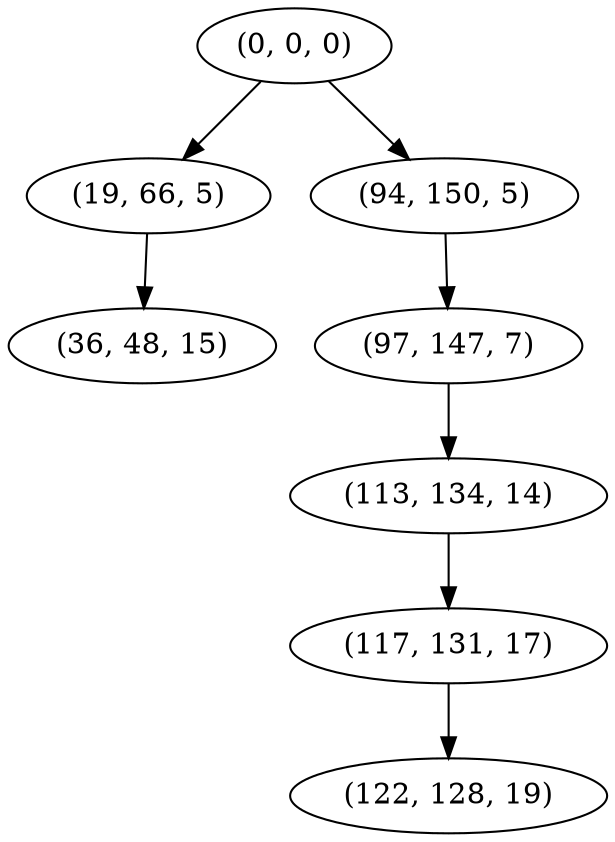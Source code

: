digraph tree {
    "(0, 0, 0)";
    "(19, 66, 5)";
    "(36, 48, 15)";
    "(94, 150, 5)";
    "(97, 147, 7)";
    "(113, 134, 14)";
    "(117, 131, 17)";
    "(122, 128, 19)";
    "(0, 0, 0)" -> "(19, 66, 5)";
    "(0, 0, 0)" -> "(94, 150, 5)";
    "(19, 66, 5)" -> "(36, 48, 15)";
    "(94, 150, 5)" -> "(97, 147, 7)";
    "(97, 147, 7)" -> "(113, 134, 14)";
    "(113, 134, 14)" -> "(117, 131, 17)";
    "(117, 131, 17)" -> "(122, 128, 19)";
}
